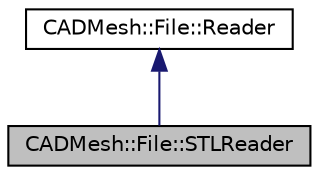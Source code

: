 digraph "CADMesh::File::STLReader"
{
 // LATEX_PDF_SIZE
  edge [fontname="Helvetica",fontsize="10",labelfontname="Helvetica",labelfontsize="10"];
  node [fontname="Helvetica",fontsize="10",shape=record];
  Node1 [label="CADMesh::File::STLReader",height=0.2,width=0.4,color="black", fillcolor="grey75", style="filled", fontcolor="black",tooltip=" "];
  Node2 -> Node1 [dir="back",color="midnightblue",fontsize="10",style="solid",fontname="Helvetica"];
  Node2 [label="CADMesh::File::Reader",height=0.2,width=0.4,color="black", fillcolor="white", style="filled",URL="$class_c_a_d_mesh_1_1_file_1_1_reader.html",tooltip=" "];
}
